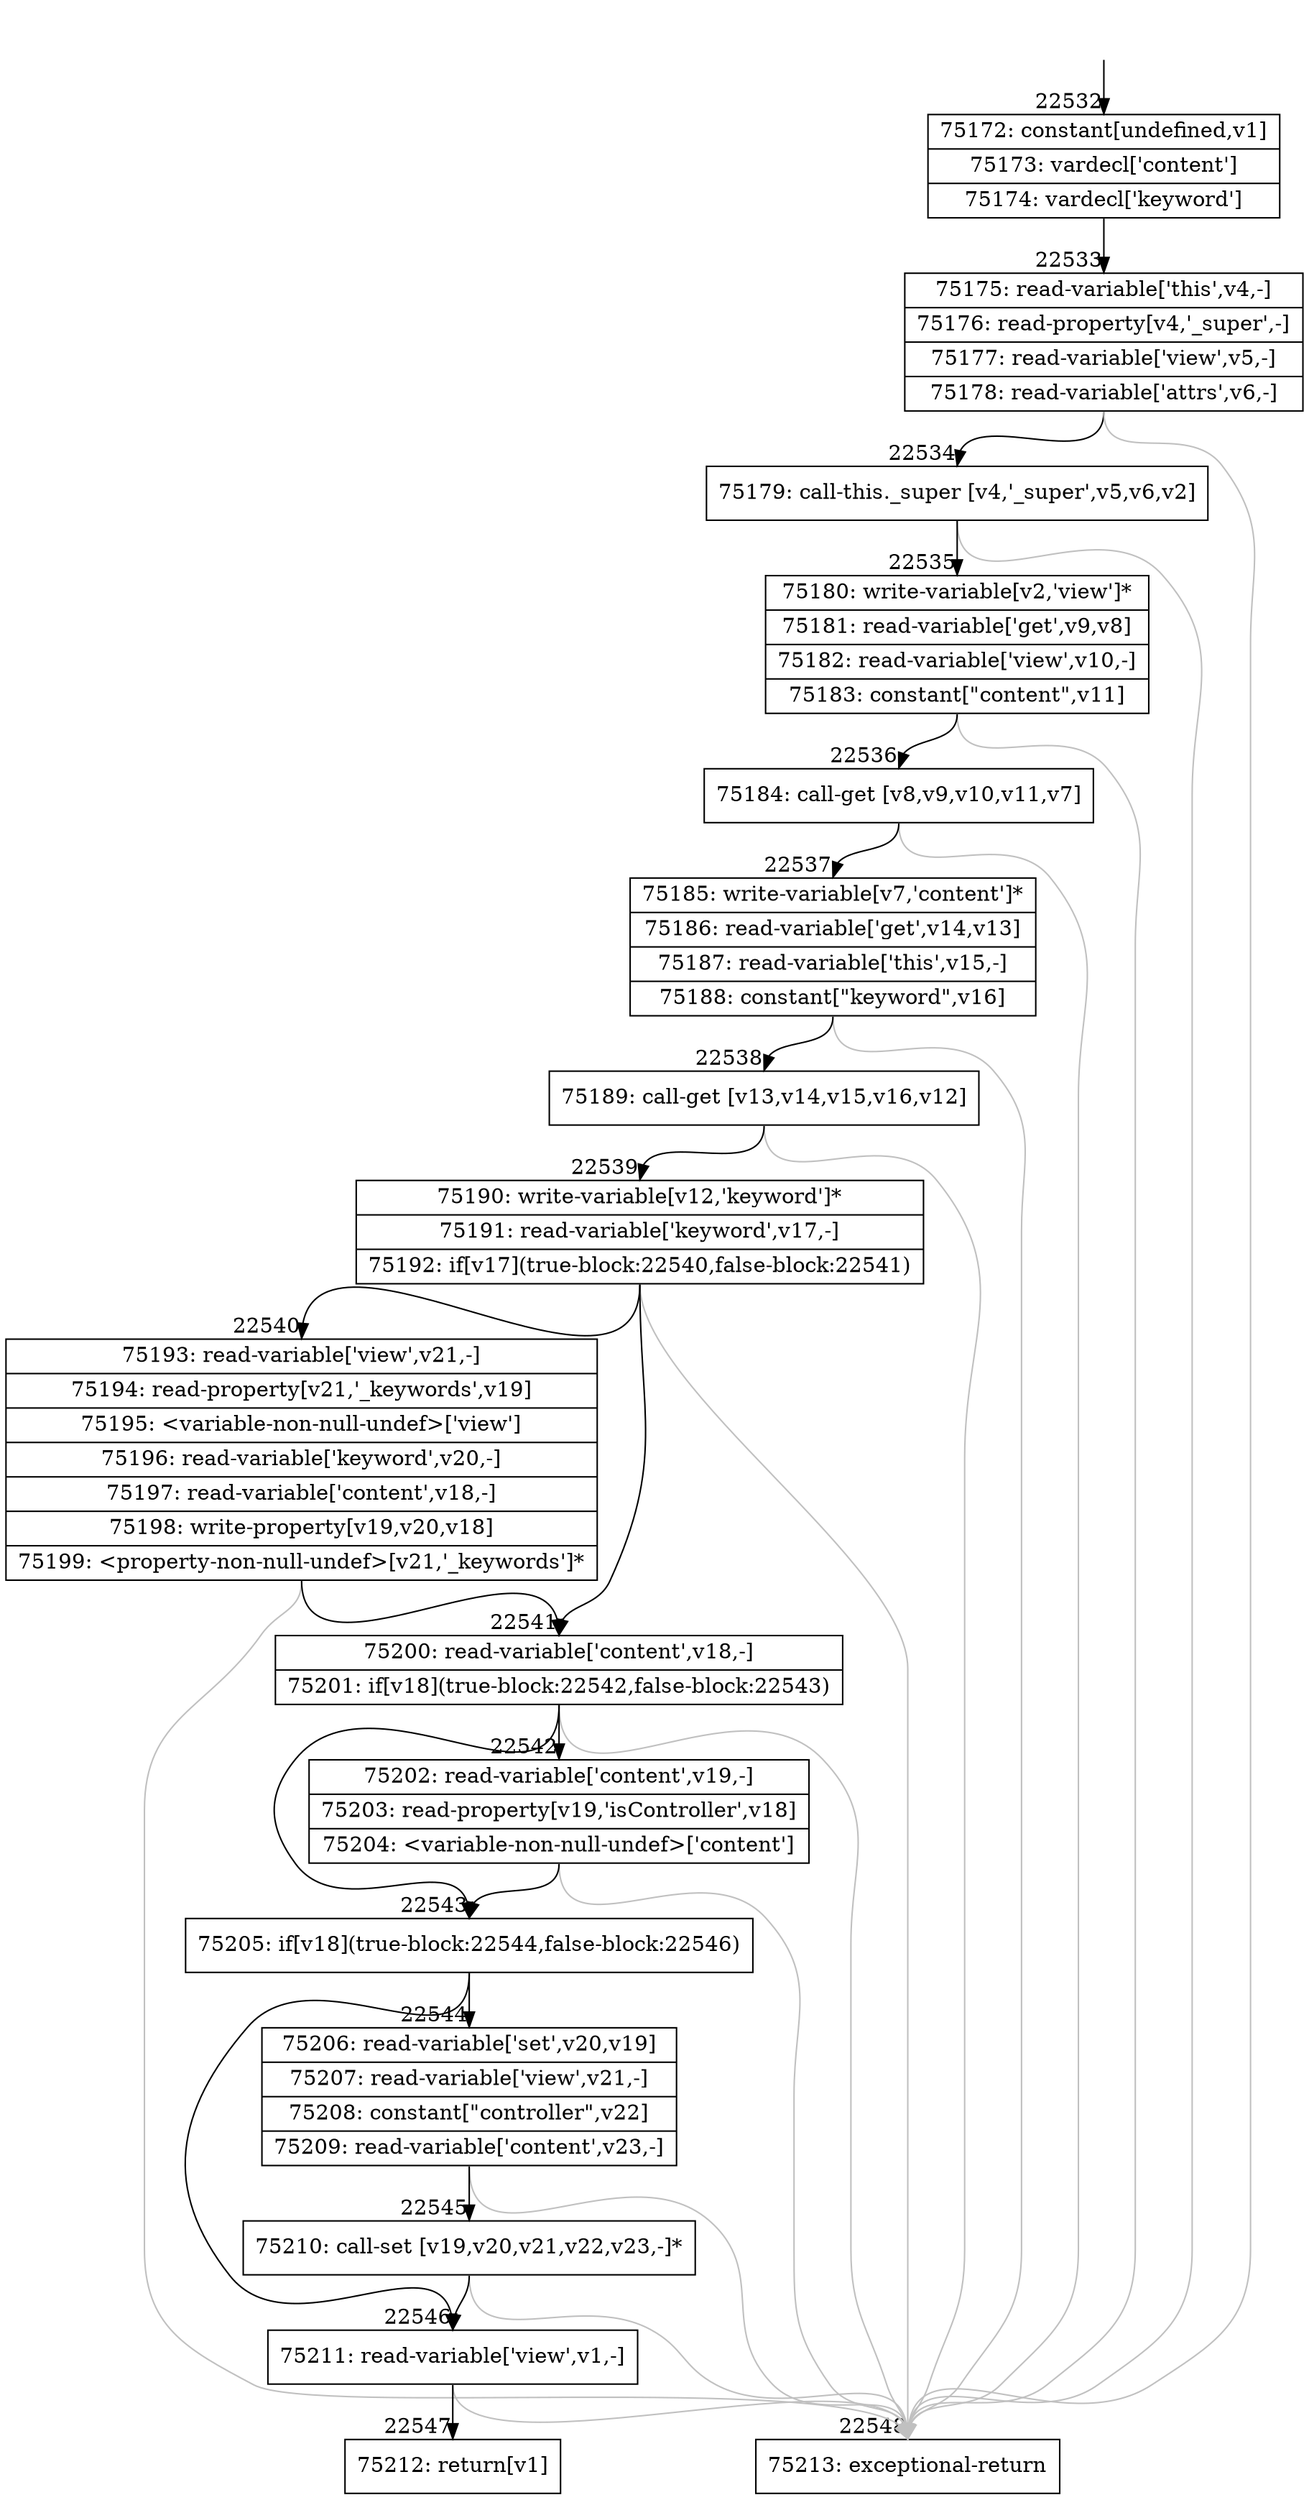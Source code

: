 digraph {
rankdir="TD"
BB_entry1964[shape=none,label=""];
BB_entry1964 -> BB22532 [tailport=s, headport=n, headlabel="    22532"]
BB22532 [shape=record label="{75172: constant[undefined,v1]|75173: vardecl['content']|75174: vardecl['keyword']}" ] 
BB22532 -> BB22533 [tailport=s, headport=n, headlabel="      22533"]
BB22533 [shape=record label="{75175: read-variable['this',v4,-]|75176: read-property[v4,'_super',-]|75177: read-variable['view',v5,-]|75178: read-variable['attrs',v6,-]}" ] 
BB22533 -> BB22534 [tailport=s, headport=n, headlabel="      22534"]
BB22533 -> BB22548 [tailport=s, headport=n, color=gray, headlabel="      22548"]
BB22534 [shape=record label="{75179: call-this._super [v4,'_super',v5,v6,v2]}" ] 
BB22534 -> BB22535 [tailport=s, headport=n, headlabel="      22535"]
BB22534 -> BB22548 [tailport=s, headport=n, color=gray]
BB22535 [shape=record label="{75180: write-variable[v2,'view']*|75181: read-variable['get',v9,v8]|75182: read-variable['view',v10,-]|75183: constant[\"content\",v11]}" ] 
BB22535 -> BB22536 [tailport=s, headport=n, headlabel="      22536"]
BB22535 -> BB22548 [tailport=s, headport=n, color=gray]
BB22536 [shape=record label="{75184: call-get [v8,v9,v10,v11,v7]}" ] 
BB22536 -> BB22537 [tailport=s, headport=n, headlabel="      22537"]
BB22536 -> BB22548 [tailport=s, headport=n, color=gray]
BB22537 [shape=record label="{75185: write-variable[v7,'content']*|75186: read-variable['get',v14,v13]|75187: read-variable['this',v15,-]|75188: constant[\"keyword\",v16]}" ] 
BB22537 -> BB22538 [tailport=s, headport=n, headlabel="      22538"]
BB22537 -> BB22548 [tailport=s, headport=n, color=gray]
BB22538 [shape=record label="{75189: call-get [v13,v14,v15,v16,v12]}" ] 
BB22538 -> BB22539 [tailport=s, headport=n, headlabel="      22539"]
BB22538 -> BB22548 [tailport=s, headport=n, color=gray]
BB22539 [shape=record label="{75190: write-variable[v12,'keyword']*|75191: read-variable['keyword',v17,-]|75192: if[v17](true-block:22540,false-block:22541)}" ] 
BB22539 -> BB22540 [tailport=s, headport=n, headlabel="      22540"]
BB22539 -> BB22541 [tailport=s, headport=n, headlabel="      22541"]
BB22539 -> BB22548 [tailport=s, headport=n, color=gray]
BB22540 [shape=record label="{75193: read-variable['view',v21,-]|75194: read-property[v21,'_keywords',v19]|75195: \<variable-non-null-undef\>['view']|75196: read-variable['keyword',v20,-]|75197: read-variable['content',v18,-]|75198: write-property[v19,v20,v18]|75199: \<property-non-null-undef\>[v21,'_keywords']*}" ] 
BB22540 -> BB22541 [tailport=s, headport=n]
BB22540 -> BB22548 [tailport=s, headport=n, color=gray]
BB22541 [shape=record label="{75200: read-variable['content',v18,-]|75201: if[v18](true-block:22542,false-block:22543)}" ] 
BB22541 -> BB22543 [tailport=s, headport=n, headlabel="      22543"]
BB22541 -> BB22542 [tailport=s, headport=n, headlabel="      22542"]
BB22541 -> BB22548 [tailport=s, headport=n, color=gray]
BB22542 [shape=record label="{75202: read-variable['content',v19,-]|75203: read-property[v19,'isController',v18]|75204: \<variable-non-null-undef\>['content']}" ] 
BB22542 -> BB22543 [tailport=s, headport=n]
BB22542 -> BB22548 [tailport=s, headport=n, color=gray]
BB22543 [shape=record label="{75205: if[v18](true-block:22544,false-block:22546)}" ] 
BB22543 -> BB22544 [tailport=s, headport=n, headlabel="      22544"]
BB22543 -> BB22546 [tailport=s, headport=n, headlabel="      22546"]
BB22544 [shape=record label="{75206: read-variable['set',v20,v19]|75207: read-variable['view',v21,-]|75208: constant[\"controller\",v22]|75209: read-variable['content',v23,-]}" ] 
BB22544 -> BB22545 [tailport=s, headport=n, headlabel="      22545"]
BB22544 -> BB22548 [tailport=s, headport=n, color=gray]
BB22545 [shape=record label="{75210: call-set [v19,v20,v21,v22,v23,-]*}" ] 
BB22545 -> BB22546 [tailport=s, headport=n]
BB22545 -> BB22548 [tailport=s, headport=n, color=gray]
BB22546 [shape=record label="{75211: read-variable['view',v1,-]}" ] 
BB22546 -> BB22547 [tailport=s, headport=n, headlabel="      22547"]
BB22546 -> BB22548 [tailport=s, headport=n, color=gray]
BB22547 [shape=record label="{75212: return[v1]}" ] 
BB22548 [shape=record label="{75213: exceptional-return}" ] 
//#$~ 42268
}
